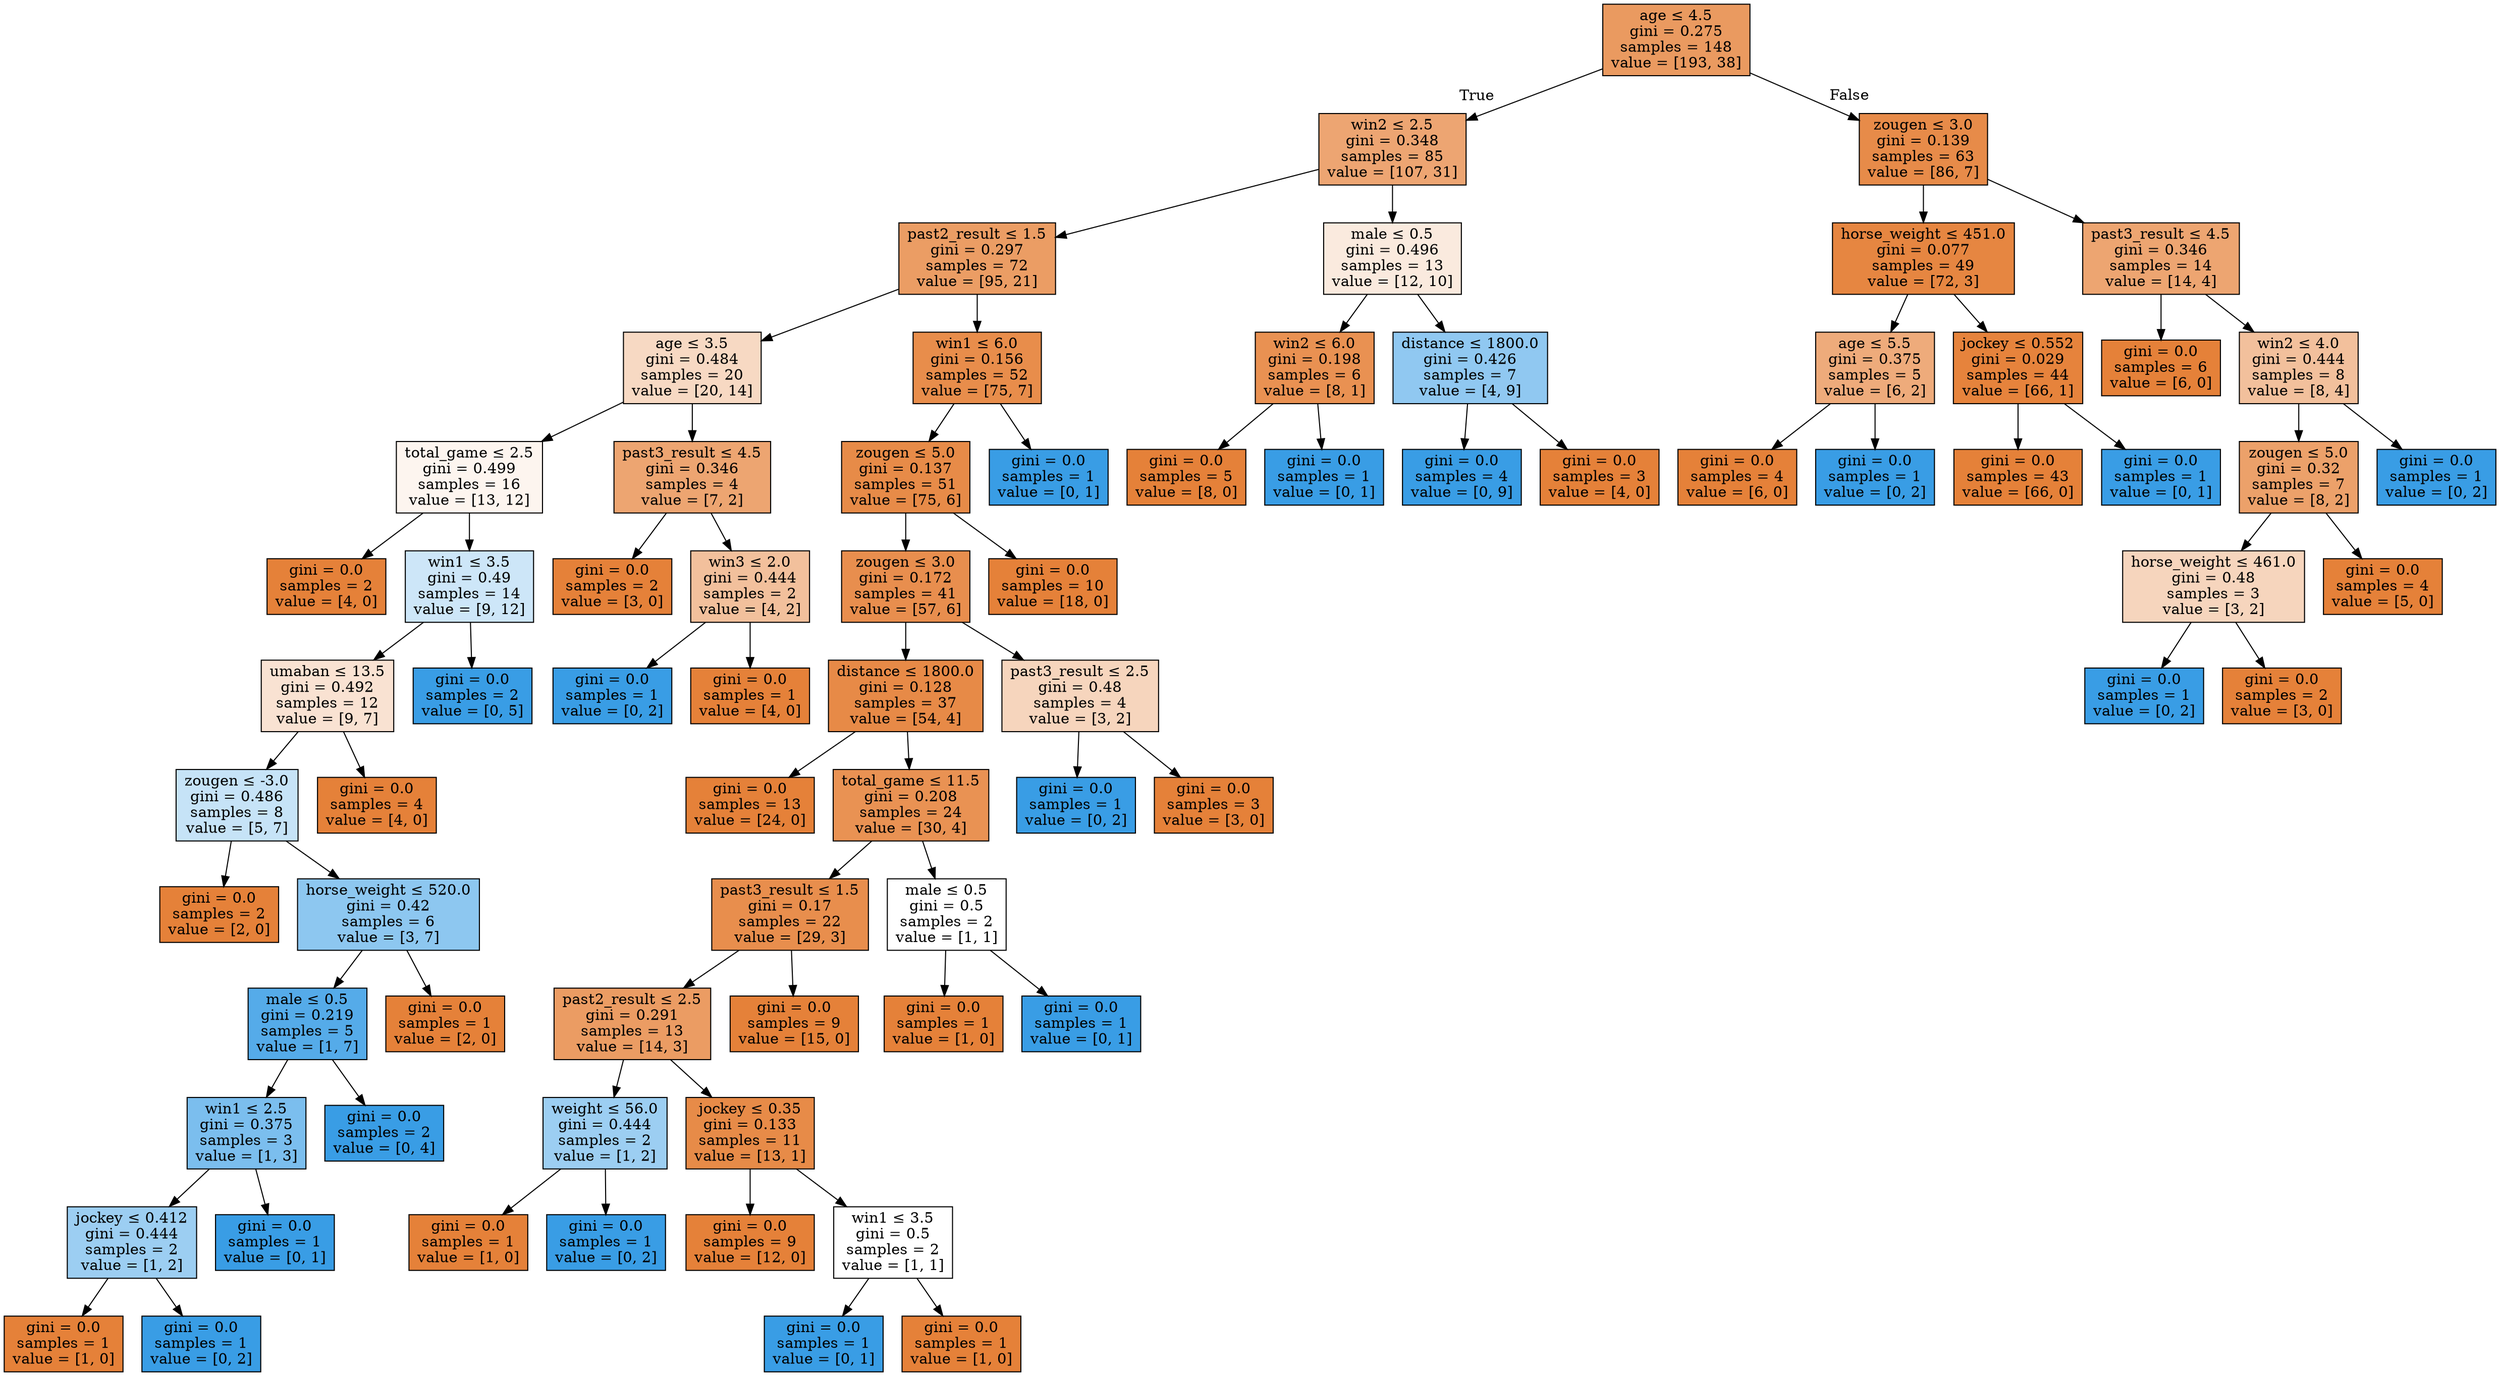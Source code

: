 digraph Tree {
node [shape=box, style="filled", color="black"] ;
0 [label=<age &le; 4.5<br/>gini = 0.275<br/>samples = 148<br/>value = [193, 38]>, fillcolor="#e58139cd"] ;
1 [label=<win2 &le; 2.5<br/>gini = 0.348<br/>samples = 85<br/>value = [107, 31]>, fillcolor="#e58139b5"] ;
0 -> 1 [labeldistance=2.5, labelangle=45, headlabel="True"] ;
2 [label=<past2_result &le; 1.5<br/>gini = 0.297<br/>samples = 72<br/>value = [95, 21]>, fillcolor="#e58139c7"] ;
1 -> 2 ;
3 [label=<age &le; 3.5<br/>gini = 0.484<br/>samples = 20<br/>value = [20, 14]>, fillcolor="#e581394d"] ;
2 -> 3 ;
4 [label=<total_game &le; 2.5<br/>gini = 0.499<br/>samples = 16<br/>value = [13, 12]>, fillcolor="#e5813914"] ;
3 -> 4 ;
5 [label=<gini = 0.0<br/>samples = 2<br/>value = [4, 0]>, fillcolor="#e58139ff"] ;
4 -> 5 ;
6 [label=<win1 &le; 3.5<br/>gini = 0.49<br/>samples = 14<br/>value = [9, 12]>, fillcolor="#399de540"] ;
4 -> 6 ;
7 [label=<umaban &le; 13.5<br/>gini = 0.492<br/>samples = 12<br/>value = [9, 7]>, fillcolor="#e5813939"] ;
6 -> 7 ;
8 [label=<zougen &le; -3.0<br/>gini = 0.486<br/>samples = 8<br/>value = [5, 7]>, fillcolor="#399de549"] ;
7 -> 8 ;
9 [label=<gini = 0.0<br/>samples = 2<br/>value = [2, 0]>, fillcolor="#e58139ff"] ;
8 -> 9 ;
10 [label=<horse_weight &le; 520.0<br/>gini = 0.42<br/>samples = 6<br/>value = [3, 7]>, fillcolor="#399de592"] ;
8 -> 10 ;
11 [label=<male &le; 0.5<br/>gini = 0.219<br/>samples = 5<br/>value = [1, 7]>, fillcolor="#399de5db"] ;
10 -> 11 ;
12 [label=<win1 &le; 2.5<br/>gini = 0.375<br/>samples = 3<br/>value = [1, 3]>, fillcolor="#399de5aa"] ;
11 -> 12 ;
13 [label=<jockey &le; 0.412<br/>gini = 0.444<br/>samples = 2<br/>value = [1, 2]>, fillcolor="#399de57f"] ;
12 -> 13 ;
14 [label=<gini = 0.0<br/>samples = 1<br/>value = [1, 0]>, fillcolor="#e58139ff"] ;
13 -> 14 ;
15 [label=<gini = 0.0<br/>samples = 1<br/>value = [0, 2]>, fillcolor="#399de5ff"] ;
13 -> 15 ;
16 [label=<gini = 0.0<br/>samples = 1<br/>value = [0, 1]>, fillcolor="#399de5ff"] ;
12 -> 16 ;
17 [label=<gini = 0.0<br/>samples = 2<br/>value = [0, 4]>, fillcolor="#399de5ff"] ;
11 -> 17 ;
18 [label=<gini = 0.0<br/>samples = 1<br/>value = [2, 0]>, fillcolor="#e58139ff"] ;
10 -> 18 ;
19 [label=<gini = 0.0<br/>samples = 4<br/>value = [4, 0]>, fillcolor="#e58139ff"] ;
7 -> 19 ;
20 [label=<gini = 0.0<br/>samples = 2<br/>value = [0, 5]>, fillcolor="#399de5ff"] ;
6 -> 20 ;
21 [label=<past3_result &le; 4.5<br/>gini = 0.346<br/>samples = 4<br/>value = [7, 2]>, fillcolor="#e58139b6"] ;
3 -> 21 ;
22 [label=<gini = 0.0<br/>samples = 2<br/>value = [3, 0]>, fillcolor="#e58139ff"] ;
21 -> 22 ;
23 [label=<win3 &le; 2.0<br/>gini = 0.444<br/>samples = 2<br/>value = [4, 2]>, fillcolor="#e581397f"] ;
21 -> 23 ;
24 [label=<gini = 0.0<br/>samples = 1<br/>value = [0, 2]>, fillcolor="#399de5ff"] ;
23 -> 24 ;
25 [label=<gini = 0.0<br/>samples = 1<br/>value = [4, 0]>, fillcolor="#e58139ff"] ;
23 -> 25 ;
26 [label=<win1 &le; 6.0<br/>gini = 0.156<br/>samples = 52<br/>value = [75, 7]>, fillcolor="#e58139e7"] ;
2 -> 26 ;
27 [label=<zougen &le; 5.0<br/>gini = 0.137<br/>samples = 51<br/>value = [75, 6]>, fillcolor="#e58139eb"] ;
26 -> 27 ;
28 [label=<zougen &le; 3.0<br/>gini = 0.172<br/>samples = 41<br/>value = [57, 6]>, fillcolor="#e58139e4"] ;
27 -> 28 ;
29 [label=<distance &le; 1800.0<br/>gini = 0.128<br/>samples = 37<br/>value = [54, 4]>, fillcolor="#e58139ec"] ;
28 -> 29 ;
30 [label=<gini = 0.0<br/>samples = 13<br/>value = [24, 0]>, fillcolor="#e58139ff"] ;
29 -> 30 ;
31 [label=<total_game &le; 11.5<br/>gini = 0.208<br/>samples = 24<br/>value = [30, 4]>, fillcolor="#e58139dd"] ;
29 -> 31 ;
32 [label=<past3_result &le; 1.5<br/>gini = 0.17<br/>samples = 22<br/>value = [29, 3]>, fillcolor="#e58139e5"] ;
31 -> 32 ;
33 [label=<past2_result &le; 2.5<br/>gini = 0.291<br/>samples = 13<br/>value = [14, 3]>, fillcolor="#e58139c8"] ;
32 -> 33 ;
34 [label=<weight &le; 56.0<br/>gini = 0.444<br/>samples = 2<br/>value = [1, 2]>, fillcolor="#399de57f"] ;
33 -> 34 ;
35 [label=<gini = 0.0<br/>samples = 1<br/>value = [1, 0]>, fillcolor="#e58139ff"] ;
34 -> 35 ;
36 [label=<gini = 0.0<br/>samples = 1<br/>value = [0, 2]>, fillcolor="#399de5ff"] ;
34 -> 36 ;
37 [label=<jockey &le; 0.35<br/>gini = 0.133<br/>samples = 11<br/>value = [13, 1]>, fillcolor="#e58139eb"] ;
33 -> 37 ;
38 [label=<gini = 0.0<br/>samples = 9<br/>value = [12, 0]>, fillcolor="#e58139ff"] ;
37 -> 38 ;
39 [label=<win1 &le; 3.5<br/>gini = 0.5<br/>samples = 2<br/>value = [1, 1]>, fillcolor="#e5813900"] ;
37 -> 39 ;
40 [label=<gini = 0.0<br/>samples = 1<br/>value = [0, 1]>, fillcolor="#399de5ff"] ;
39 -> 40 ;
41 [label=<gini = 0.0<br/>samples = 1<br/>value = [1, 0]>, fillcolor="#e58139ff"] ;
39 -> 41 ;
42 [label=<gini = 0.0<br/>samples = 9<br/>value = [15, 0]>, fillcolor="#e58139ff"] ;
32 -> 42 ;
43 [label=<male &le; 0.5<br/>gini = 0.5<br/>samples = 2<br/>value = [1, 1]>, fillcolor="#e5813900"] ;
31 -> 43 ;
44 [label=<gini = 0.0<br/>samples = 1<br/>value = [1, 0]>, fillcolor="#e58139ff"] ;
43 -> 44 ;
45 [label=<gini = 0.0<br/>samples = 1<br/>value = [0, 1]>, fillcolor="#399de5ff"] ;
43 -> 45 ;
46 [label=<past3_result &le; 2.5<br/>gini = 0.48<br/>samples = 4<br/>value = [3, 2]>, fillcolor="#e5813955"] ;
28 -> 46 ;
47 [label=<gini = 0.0<br/>samples = 1<br/>value = [0, 2]>, fillcolor="#399de5ff"] ;
46 -> 47 ;
48 [label=<gini = 0.0<br/>samples = 3<br/>value = [3, 0]>, fillcolor="#e58139ff"] ;
46 -> 48 ;
49 [label=<gini = 0.0<br/>samples = 10<br/>value = [18, 0]>, fillcolor="#e58139ff"] ;
27 -> 49 ;
50 [label=<gini = 0.0<br/>samples = 1<br/>value = [0, 1]>, fillcolor="#399de5ff"] ;
26 -> 50 ;
51 [label=<male &le; 0.5<br/>gini = 0.496<br/>samples = 13<br/>value = [12, 10]>, fillcolor="#e581392a"] ;
1 -> 51 ;
52 [label=<win2 &le; 6.0<br/>gini = 0.198<br/>samples = 6<br/>value = [8, 1]>, fillcolor="#e58139df"] ;
51 -> 52 ;
53 [label=<gini = 0.0<br/>samples = 5<br/>value = [8, 0]>, fillcolor="#e58139ff"] ;
52 -> 53 ;
54 [label=<gini = 0.0<br/>samples = 1<br/>value = [0, 1]>, fillcolor="#399de5ff"] ;
52 -> 54 ;
55 [label=<distance &le; 1800.0<br/>gini = 0.426<br/>samples = 7<br/>value = [4, 9]>, fillcolor="#399de58e"] ;
51 -> 55 ;
56 [label=<gini = 0.0<br/>samples = 4<br/>value = [0, 9]>, fillcolor="#399de5ff"] ;
55 -> 56 ;
57 [label=<gini = 0.0<br/>samples = 3<br/>value = [4, 0]>, fillcolor="#e58139ff"] ;
55 -> 57 ;
58 [label=<zougen &le; 3.0<br/>gini = 0.139<br/>samples = 63<br/>value = [86, 7]>, fillcolor="#e58139ea"] ;
0 -> 58 [labeldistance=2.5, labelangle=-45, headlabel="False"] ;
59 [label=<horse_weight &le; 451.0<br/>gini = 0.077<br/>samples = 49<br/>value = [72, 3]>, fillcolor="#e58139f4"] ;
58 -> 59 ;
60 [label=<age &le; 5.5<br/>gini = 0.375<br/>samples = 5<br/>value = [6, 2]>, fillcolor="#e58139aa"] ;
59 -> 60 ;
61 [label=<gini = 0.0<br/>samples = 4<br/>value = [6, 0]>, fillcolor="#e58139ff"] ;
60 -> 61 ;
62 [label=<gini = 0.0<br/>samples = 1<br/>value = [0, 2]>, fillcolor="#399de5ff"] ;
60 -> 62 ;
63 [label=<jockey &le; 0.552<br/>gini = 0.029<br/>samples = 44<br/>value = [66, 1]>, fillcolor="#e58139fb"] ;
59 -> 63 ;
64 [label=<gini = 0.0<br/>samples = 43<br/>value = [66, 0]>, fillcolor="#e58139ff"] ;
63 -> 64 ;
65 [label=<gini = 0.0<br/>samples = 1<br/>value = [0, 1]>, fillcolor="#399de5ff"] ;
63 -> 65 ;
66 [label=<past3_result &le; 4.5<br/>gini = 0.346<br/>samples = 14<br/>value = [14, 4]>, fillcolor="#e58139b6"] ;
58 -> 66 ;
67 [label=<gini = 0.0<br/>samples = 6<br/>value = [6, 0]>, fillcolor="#e58139ff"] ;
66 -> 67 ;
68 [label=<win2 &le; 4.0<br/>gini = 0.444<br/>samples = 8<br/>value = [8, 4]>, fillcolor="#e581397f"] ;
66 -> 68 ;
69 [label=<zougen &le; 5.0<br/>gini = 0.32<br/>samples = 7<br/>value = [8, 2]>, fillcolor="#e58139bf"] ;
68 -> 69 ;
70 [label=<horse_weight &le; 461.0<br/>gini = 0.48<br/>samples = 3<br/>value = [3, 2]>, fillcolor="#e5813955"] ;
69 -> 70 ;
71 [label=<gini = 0.0<br/>samples = 1<br/>value = [0, 2]>, fillcolor="#399de5ff"] ;
70 -> 71 ;
72 [label=<gini = 0.0<br/>samples = 2<br/>value = [3, 0]>, fillcolor="#e58139ff"] ;
70 -> 72 ;
73 [label=<gini = 0.0<br/>samples = 4<br/>value = [5, 0]>, fillcolor="#e58139ff"] ;
69 -> 73 ;
74 [label=<gini = 0.0<br/>samples = 1<br/>value = [0, 2]>, fillcolor="#399de5ff"] ;
68 -> 74 ;
}